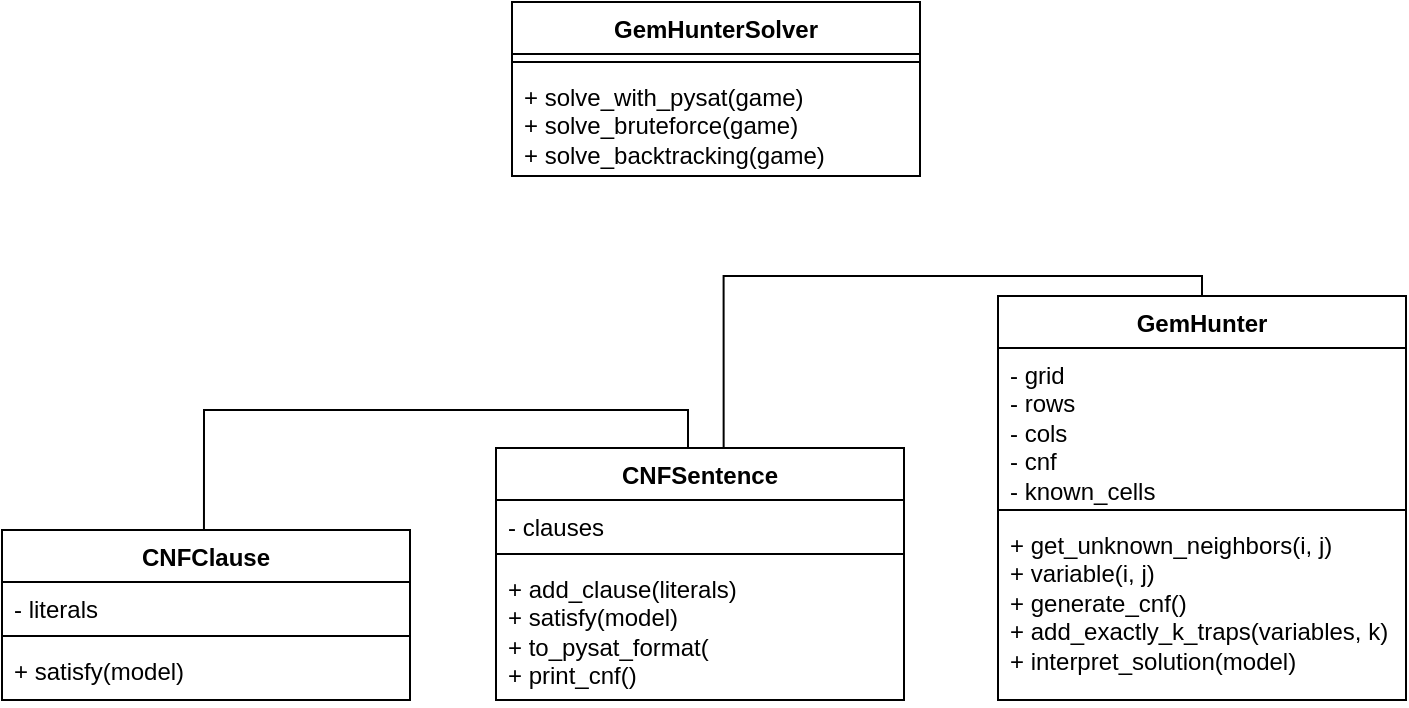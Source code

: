 <mxfile version="26.1.3">
  <diagram name="Page-1" id="azs9ysalOWHTsOaed1tu">
    <mxGraphModel dx="1236" dy="599" grid="0" gridSize="10" guides="1" tooltips="1" connect="1" arrows="1" fold="1" page="1" pageScale="1" pageWidth="850" pageHeight="1100" math="0" shadow="0">
      <root>
        <mxCell id="0" />
        <mxCell id="1" parent="0" />
        <mxCell id="TvHKWrw9bbUVRG6Nl0X0-28" value="GemHunter" style="swimlane;fontStyle=1;align=center;verticalAlign=top;childLayout=stackLayout;horizontal=1;startSize=26;horizontalStack=0;resizeParent=1;resizeParentMax=0;resizeLast=0;collapsible=1;marginBottom=0;whiteSpace=wrap;html=1;" parent="1" vertex="1">
          <mxGeometry x="566" y="230" width="204" height="202" as="geometry" />
        </mxCell>
        <mxCell id="TvHKWrw9bbUVRG6Nl0X0-29" value="- grid&lt;div&gt;- rows&lt;/div&gt;&lt;div&gt;- cols&lt;/div&gt;&lt;div&gt;- cnf&lt;/div&gt;&lt;div&gt;- known_cells&lt;/div&gt;" style="text;strokeColor=none;fillColor=none;align=left;verticalAlign=top;spacingLeft=4;spacingRight=4;overflow=hidden;rotatable=0;points=[[0,0.5],[1,0.5]];portConstraint=eastwest;whiteSpace=wrap;html=1;" parent="TvHKWrw9bbUVRG6Nl0X0-28" vertex="1">
          <mxGeometry y="26" width="204" height="77" as="geometry" />
        </mxCell>
        <mxCell id="TvHKWrw9bbUVRG6Nl0X0-30" value="" style="line;strokeWidth=1;fillColor=none;align=left;verticalAlign=middle;spacingTop=-1;spacingLeft=3;spacingRight=3;rotatable=0;labelPosition=right;points=[];portConstraint=eastwest;strokeColor=inherit;" parent="TvHKWrw9bbUVRG6Nl0X0-28" vertex="1">
          <mxGeometry y="103" width="204" height="8" as="geometry" />
        </mxCell>
        <mxCell id="TvHKWrw9bbUVRG6Nl0X0-31" value="+ get_unknown_neighbors(i, j)&lt;div&gt;+ variable(i, j)&lt;/div&gt;&lt;div&gt;+ generate_cnf()&lt;/div&gt;&lt;div&gt;+ add_exactly_k_traps(variables, k)&lt;/div&gt;&lt;div&gt;+ interpret_solution(model)&lt;/div&gt;" style="text;strokeColor=none;fillColor=none;align=left;verticalAlign=top;spacingLeft=4;spacingRight=4;overflow=hidden;rotatable=0;points=[[0,0.5],[1,0.5]];portConstraint=eastwest;whiteSpace=wrap;html=1;" parent="TvHKWrw9bbUVRG6Nl0X0-28" vertex="1">
          <mxGeometry y="111" width="204" height="91" as="geometry" />
        </mxCell>
        <mxCell id="TvHKWrw9bbUVRG6Nl0X0-36" value="" style="endArrow=none;html=1;edgeStyle=orthogonalEdgeStyle;rounded=0;exitX=0.558;exitY=0.005;exitDx=0;exitDy=0;exitPerimeter=0;entryX=0.5;entryY=0;entryDx=0;entryDy=0;" parent="1" source="DMOyLDxN6wNhE2lpOhT--6" target="TvHKWrw9bbUVRG6Nl0X0-28" edge="1">
          <mxGeometry relative="1" as="geometry">
            <mxPoint x="424.16" y="305.535" as="sourcePoint" />
            <mxPoint x="449" y="256" as="targetPoint" />
          </mxGeometry>
        </mxCell>
        <mxCell id="TvHKWrw9bbUVRG6Nl0X0-37" value="" style="endArrow=none;html=1;edgeStyle=orthogonalEdgeStyle;rounded=0;entryX=0.447;entryY=0.005;entryDx=0;entryDy=0;entryPerimeter=0;exitX=0.495;exitY=0.016;exitDx=0;exitDy=0;exitPerimeter=0;" parent="1" source="DMOyLDxN6wNhE2lpOhT--2" target="DMOyLDxN6wNhE2lpOhT--6" edge="1">
          <mxGeometry relative="1" as="geometry">
            <mxPoint x="166" y="333" as="sourcePoint" />
            <mxPoint x="410.88" y="306.372" as="targetPoint" />
            <Array as="points">
              <mxPoint x="169" y="287" />
              <mxPoint x="411" y="287" />
              <mxPoint x="411" y="307" />
            </Array>
          </mxGeometry>
        </mxCell>
        <mxCell id="TvHKWrw9bbUVRG6Nl0X0-38" value="GemHunterSolver" style="swimlane;fontStyle=1;align=center;verticalAlign=top;childLayout=stackLayout;horizontal=1;startSize=26;horizontalStack=0;resizeParent=1;resizeParentMax=0;resizeLast=0;collapsible=1;marginBottom=0;whiteSpace=wrap;html=1;" parent="1" vertex="1">
          <mxGeometry x="323" y="83" width="204" height="87" as="geometry" />
        </mxCell>
        <mxCell id="TvHKWrw9bbUVRG6Nl0X0-40" value="" style="line;strokeWidth=1;fillColor=none;align=left;verticalAlign=middle;spacingTop=-1;spacingLeft=3;spacingRight=3;rotatable=0;labelPosition=right;points=[];portConstraint=eastwest;strokeColor=inherit;" parent="TvHKWrw9bbUVRG6Nl0X0-38" vertex="1">
          <mxGeometry y="26" width="204" height="8" as="geometry" />
        </mxCell>
        <mxCell id="TvHKWrw9bbUVRG6Nl0X0-41" value="+ solve_with_pysat(game)&lt;div&gt;+ solve_bruteforce(game)&lt;/div&gt;&lt;div&gt;+ solve_backtracking(game)&lt;/div&gt;" style="text;strokeColor=none;fillColor=none;align=left;verticalAlign=top;spacingLeft=4;spacingRight=4;overflow=hidden;rotatable=0;points=[[0,0.5],[1,0.5]];portConstraint=eastwest;whiteSpace=wrap;html=1;" parent="TvHKWrw9bbUVRG6Nl0X0-38" vertex="1">
          <mxGeometry y="34" width="204" height="53" as="geometry" />
        </mxCell>
        <mxCell id="DMOyLDxN6wNhE2lpOhT--2" value="CNFClause" style="swimlane;fontStyle=1;align=center;verticalAlign=top;childLayout=stackLayout;horizontal=1;startSize=26;horizontalStack=0;resizeParent=1;resizeParentMax=0;resizeLast=0;collapsible=1;marginBottom=0;whiteSpace=wrap;html=1;" parent="1" vertex="1">
          <mxGeometry x="68" y="347" width="204" height="85" as="geometry" />
        </mxCell>
        <mxCell id="DMOyLDxN6wNhE2lpOhT--3" value="- literals" style="text;strokeColor=none;fillColor=none;align=left;verticalAlign=top;spacingLeft=4;spacingRight=4;overflow=hidden;rotatable=0;points=[[0,0.5],[1,0.5]];portConstraint=eastwest;whiteSpace=wrap;html=1;" parent="DMOyLDxN6wNhE2lpOhT--2" vertex="1">
          <mxGeometry y="26" width="204" height="23" as="geometry" />
        </mxCell>
        <mxCell id="DMOyLDxN6wNhE2lpOhT--4" value="" style="line;strokeWidth=1;fillColor=none;align=left;verticalAlign=middle;spacingTop=-1;spacingLeft=3;spacingRight=3;rotatable=0;labelPosition=right;points=[];portConstraint=eastwest;strokeColor=inherit;" parent="DMOyLDxN6wNhE2lpOhT--2" vertex="1">
          <mxGeometry y="49" width="204" height="8" as="geometry" />
        </mxCell>
        <mxCell id="DMOyLDxN6wNhE2lpOhT--5" value="+ satisfy(model)" style="text;strokeColor=none;fillColor=none;align=left;verticalAlign=top;spacingLeft=4;spacingRight=4;overflow=hidden;rotatable=0;points=[[0,0.5],[1,0.5]];portConstraint=eastwest;whiteSpace=wrap;html=1;" parent="DMOyLDxN6wNhE2lpOhT--2" vertex="1">
          <mxGeometry y="57" width="204" height="28" as="geometry" />
        </mxCell>
        <mxCell id="DMOyLDxN6wNhE2lpOhT--6" value="CNFSentence" style="swimlane;fontStyle=1;align=center;verticalAlign=top;childLayout=stackLayout;horizontal=1;startSize=26;horizontalStack=0;resizeParent=1;resizeParentMax=0;resizeLast=0;collapsible=1;marginBottom=0;whiteSpace=wrap;html=1;" parent="1" vertex="1">
          <mxGeometry x="315" y="306" width="204" height="126" as="geometry" />
        </mxCell>
        <mxCell id="DMOyLDxN6wNhE2lpOhT--7" value="- clauses" style="text;strokeColor=none;fillColor=none;align=left;verticalAlign=top;spacingLeft=4;spacingRight=4;overflow=hidden;rotatable=0;points=[[0,0.5],[1,0.5]];portConstraint=eastwest;whiteSpace=wrap;html=1;" parent="DMOyLDxN6wNhE2lpOhT--6" vertex="1">
          <mxGeometry y="26" width="204" height="23" as="geometry" />
        </mxCell>
        <mxCell id="DMOyLDxN6wNhE2lpOhT--8" value="" style="line;strokeWidth=1;fillColor=none;align=left;verticalAlign=middle;spacingTop=-1;spacingLeft=3;spacingRight=3;rotatable=0;labelPosition=right;points=[];portConstraint=eastwest;strokeColor=inherit;" parent="DMOyLDxN6wNhE2lpOhT--6" vertex="1">
          <mxGeometry y="49" width="204" height="8" as="geometry" />
        </mxCell>
        <mxCell id="DMOyLDxN6wNhE2lpOhT--9" value="+ add_clause(literals)&lt;div&gt;+ satisfy(model)&lt;/div&gt;&lt;div&gt;+ to_pysat_format(&lt;/div&gt;&lt;div&gt;+ print_cnf&lt;span style=&quot;background-color: transparent; color: light-dark(rgb(0, 0, 0), rgb(255, 255, 255));&quot;&gt;()&lt;/span&gt;&lt;/div&gt;&lt;div&gt;&lt;br&gt;&lt;/div&gt;" style="text;strokeColor=none;fillColor=none;align=left;verticalAlign=top;spacingLeft=4;spacingRight=4;overflow=hidden;rotatable=0;points=[[0,0.5],[1,0.5]];portConstraint=eastwest;whiteSpace=wrap;html=1;" parent="DMOyLDxN6wNhE2lpOhT--6" vertex="1">
          <mxGeometry y="57" width="204" height="69" as="geometry" />
        </mxCell>
      </root>
    </mxGraphModel>
  </diagram>
</mxfile>
